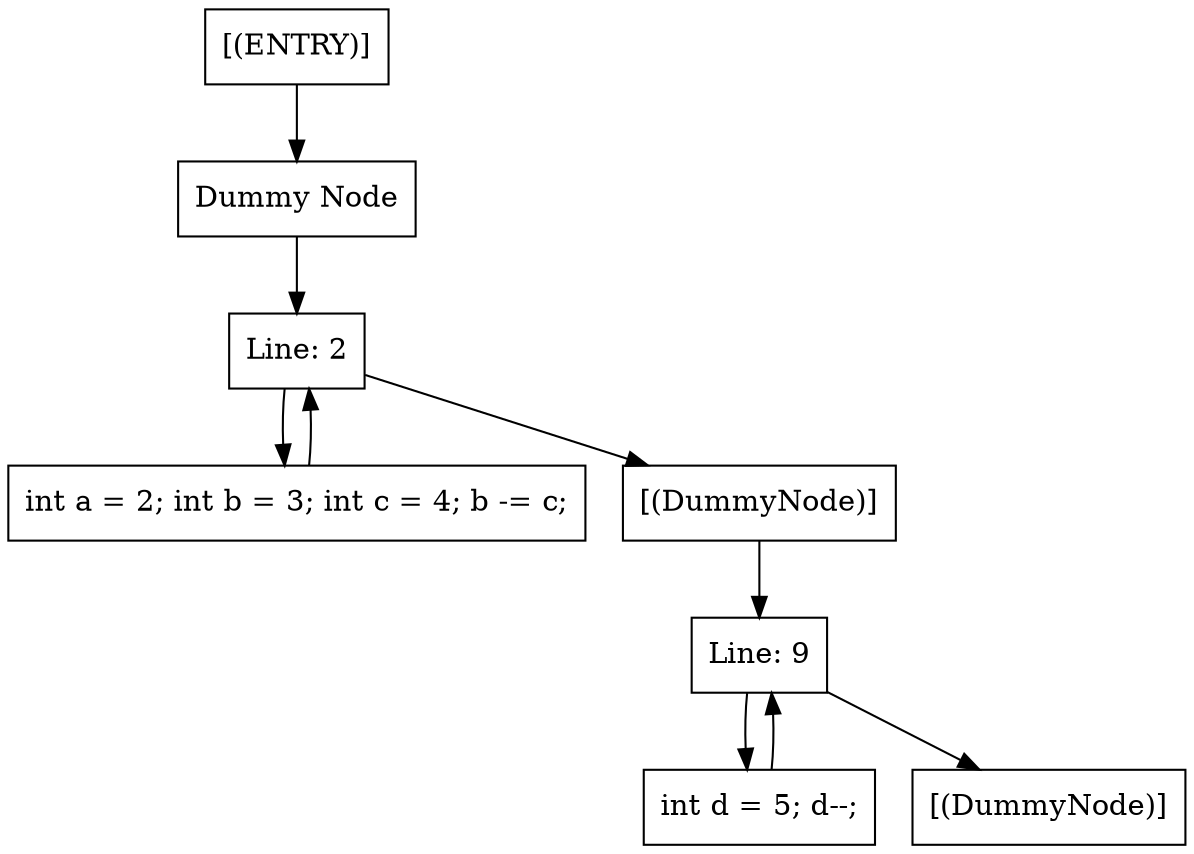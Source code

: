 digraph unnamed {
Node1 [shape=record,label="{ [(ENTRY)]\l}"];
Node2 [shape=record,label="Dummy Node"]
Node1 -> Node2;
Node3 [shape=record,label=" Line: 2"]
Node2->Node3;
Node4 [shape=record,label="{
    int a = 2;
    int b = 3;
    int c = 4;
    b -= c;
  }"]
Node3->Node4;
Node4->Node3;
Node5 [shape=record,label="{ [(DummyNode)]\l}"];
Node3 -> Node5;
Node6 [shape=record,label=" Line: 9"]
Node5->Node6;
Node7 [shape=record,label="{
    int d = 5;
    d--;
  }"]
Node6->Node7;
Node7->Node6;
Node8 [shape=record,label="{ [(DummyNode)]\l}"];
Node6 -> Node8;

}
